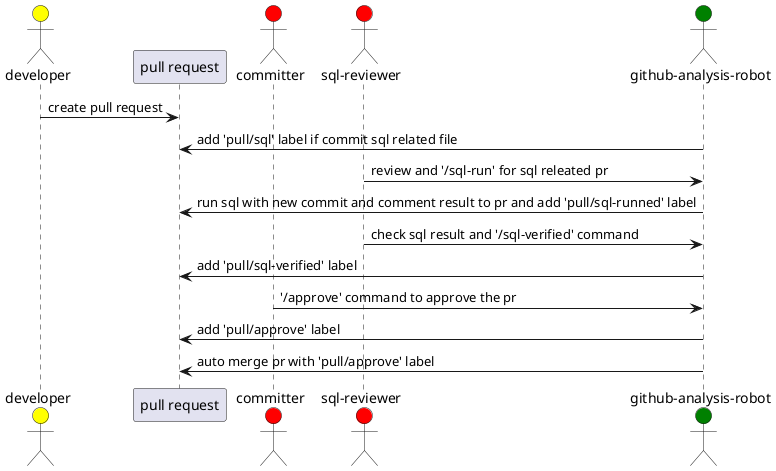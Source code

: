 @startuml

actor developer as dev #yellow
participant "pull request" as pull
actor committer as com #red
actor "sql-reviewer" as reviewer #red
actor "github-analysis-robot" as robot #green

dev->pull: create pull request
robot->pull: add 'pull/sql' label if commit sql related file
reviewer->robot: review and '/sql-run' for sql releated pr
robot->pull: run sql with new commit and comment result to pr and add 'pull/sql-runned' label
reviewer->robot: check sql result and '/sql-verified' command
robot->pull: add 'pull/sql-verified' label
com->robot: '/approve' command to approve the pr
robot->pull: add 'pull/approve' label
robot->pull: auto merge pr with 'pull/approve' label

@enduml
